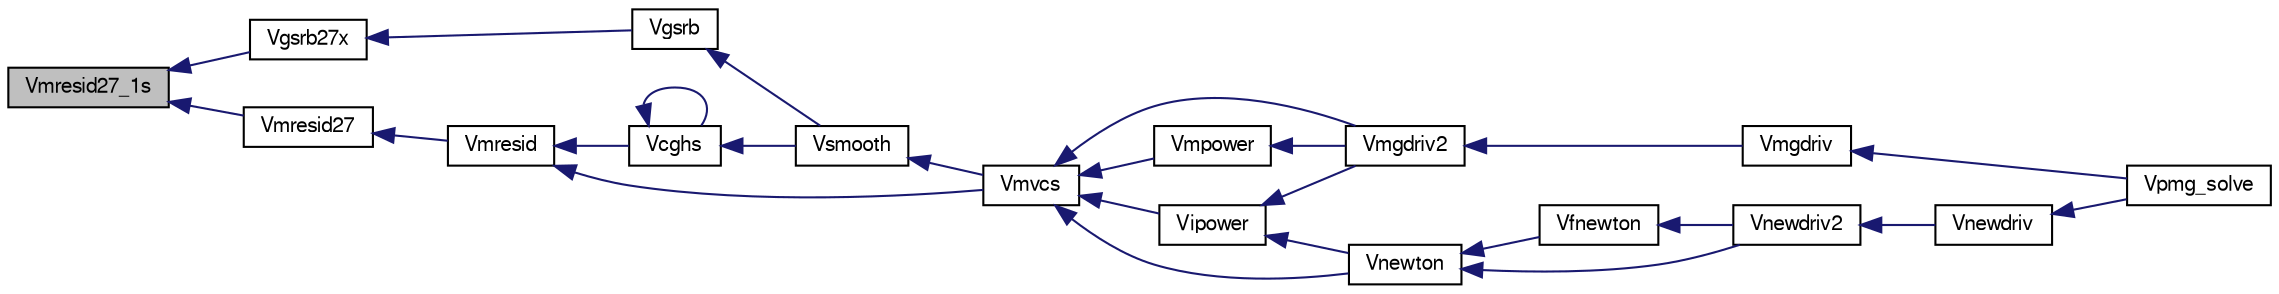 digraph G
{
  edge [fontname="FreeSans",fontsize="10",labelfontname="FreeSans",labelfontsize="10"];
  node [fontname="FreeSans",fontsize="10",shape=record];
  rankdir=LR;
  Node1 [label="Vmresid27_1s",height=0.2,width=0.4,color="black", fillcolor="grey75", style="filled" fontcolor="black"];
  Node1 -> Node2 [dir=back,color="midnightblue",fontsize="10",style="solid",fontname="FreeSans"];
  Node2 [label="Vgsrb27x",height=0.2,width=0.4,color="black", fillcolor="white", style="filled",URL="$gsd_8c.html#a76d6f7bab0bf8a1c663ecee891328d2d"];
  Node2 -> Node3 [dir=back,color="midnightblue",fontsize="10",style="solid",fontname="FreeSans"];
  Node3 [label="Vgsrb",height=0.2,width=0.4,color="black", fillcolor="white", style="filled",URL="$gsd_8c.html#aafddbbf81f667f3e155e468d85a89807",tooltip="Call the fast diagonal iterative method."];
  Node3 -> Node4 [dir=back,color="midnightblue",fontsize="10",style="solid",fontname="FreeSans"];
  Node4 [label="Vsmooth",height=0.2,width=0.4,color="black", fillcolor="white", style="filled",URL="$smoothd_8c.html#a7f469e5b5661e8c176889cde7bed8175",tooltip="call the appropriate linear smoothing routine."];
  Node4 -> Node5 [dir=back,color="midnightblue",fontsize="10",style="solid",fontname="FreeSans"];
  Node5 [label="Vmvcs",height=0.2,width=0.4,color="black", fillcolor="white", style="filled",URL="$mgcsd_8c.html#ab7f955448bd40d97f3b1b3ac91b9f21c",tooltip="Screaming linear multilevel method."];
  Node5 -> Node6 [dir=back,color="midnightblue",fontsize="10",style="solid",fontname="FreeSans"];
  Node6 [label="Vipower",height=0.2,width=0.4,color="black", fillcolor="white", style="filled",URL="$powerd_8c.html#a3030c9767b2af14a85568d75a6c7e07f",tooltip="Standard inverse power method for minimum eigenvalue estimation."];
  Node6 -> Node7 [dir=back,color="midnightblue",fontsize="10",style="solid",fontname="FreeSans"];
  Node7 [label="Vmgdriv2",height=0.2,width=0.4,color="black", fillcolor="white", style="filled",URL="$mgdrvd_8c.html#ad88069b85b98b96bcbfbf4bfab67c661",tooltip="Solves the pde using the multi-grid method."];
  Node7 -> Node8 [dir=back,color="midnightblue",fontsize="10",style="solid",fontname="FreeSans"];
  Node8 [label="Vmgdriv",height=0.2,width=0.4,color="black", fillcolor="white", style="filled",URL="$mgdrvd_8c.html#a67eecfd194462b66dbad001c2d04234d",tooltip="Multilevel solver driver."];
  Node8 -> Node9 [dir=back,color="midnightblue",fontsize="10",style="solid",fontname="FreeSans"];
  Node9 [label="Vpmg_solve",height=0.2,width=0.4,color="black", fillcolor="white", style="filled",URL="$group___vpmg.html#ga86a44c6ef4ada350900ef88e87428082",tooltip="Solve the PBE using PMG."];
  Node6 -> Node10 [dir=back,color="midnightblue",fontsize="10",style="solid",fontname="FreeSans"];
  Node10 [label="Vnewton",height=0.2,width=0.4,color="black", fillcolor="white", style="filled",URL="$newtond_8c.html#a245e790ae6e221440d7090bc58616a75",tooltip="Inexact-newton-multilevel method."];
  Node10 -> Node11 [dir=back,color="midnightblue",fontsize="10",style="solid",fontname="FreeSans"];
  Node11 [label="Vfnewton",height=0.2,width=0.4,color="black", fillcolor="white", style="filled",URL="$newtond_8c.html#af57dd61aeb1cc91a734b7ae494998b45",tooltip="Nested iteration for an inexact-newton-multilevel method."];
  Node11 -> Node12 [dir=back,color="midnightblue",fontsize="10",style="solid",fontname="FreeSans"];
  Node12 [label="Vnewdriv2",height=0.2,width=0.4,color="black", fillcolor="white", style="filled",URL="$newdrvd_8c.html#a8b2877638552af80324173636bf0506a",tooltip="Solves using Newton&#39;s Method."];
  Node12 -> Node13 [dir=back,color="midnightblue",fontsize="10",style="solid",fontname="FreeSans"];
  Node13 [label="Vnewdriv",height=0.2,width=0.4,color="black", fillcolor="white", style="filled",URL="$newdrvd_8c.html#a579debc5cc00c2e8e9901fa65e165a12",tooltip="Driver for a screaming inexact-newton-multilevel solver."];
  Node13 -> Node9 [dir=back,color="midnightblue",fontsize="10",style="solid",fontname="FreeSans"];
  Node10 -> Node12 [dir=back,color="midnightblue",fontsize="10",style="solid",fontname="FreeSans"];
  Node5 -> Node7 [dir=back,color="midnightblue",fontsize="10",style="solid",fontname="FreeSans"];
  Node5 -> Node14 [dir=back,color="midnightblue",fontsize="10",style="solid",fontname="FreeSans"];
  Node14 [label="Vmpower",height=0.2,width=0.4,color="black", fillcolor="white", style="filled",URL="$powerd_8c.html#a5240f02110d5da3a8952817913fffcbd"];
  Node14 -> Node7 [dir=back,color="midnightblue",fontsize="10",style="solid",fontname="FreeSans"];
  Node5 -> Node10 [dir=back,color="midnightblue",fontsize="10",style="solid",fontname="FreeSans"];
  Node1 -> Node15 [dir=back,color="midnightblue",fontsize="10",style="solid",fontname="FreeSans"];
  Node15 [label="Vmresid27",height=0.2,width=0.4,color="black", fillcolor="white", style="filled",URL="$matvecd_8c.html#ae76a9b18bbab5b30b90a7984add9d022"];
  Node15 -> Node16 [dir=back,color="midnightblue",fontsize="10",style="solid",fontname="FreeSans"];
  Node16 [label="Vmresid",height=0.2,width=0.4,color="black", fillcolor="white", style="filled",URL="$matvecd_8c.html#ad491ad828baac47290365e421e8800de",tooltip="Break the matrix data-structure into diagonals and then call the residual routine."];
  Node16 -> Node17 [dir=back,color="midnightblue",fontsize="10",style="solid",fontname="FreeSans"];
  Node17 [label="Vcghs",height=0.2,width=0.4,color="black", fillcolor="white", style="filled",URL="$cgd_8h.html#a7c7f5d86bfd491a12a1fbe4e44a15246"];
  Node17 -> Node17 [dir=back,color="midnightblue",fontsize="10",style="solid",fontname="FreeSans"];
  Node17 -> Node4 [dir=back,color="midnightblue",fontsize="10",style="solid",fontname="FreeSans"];
  Node16 -> Node5 [dir=back,color="midnightblue",fontsize="10",style="solid",fontname="FreeSans"];
}
